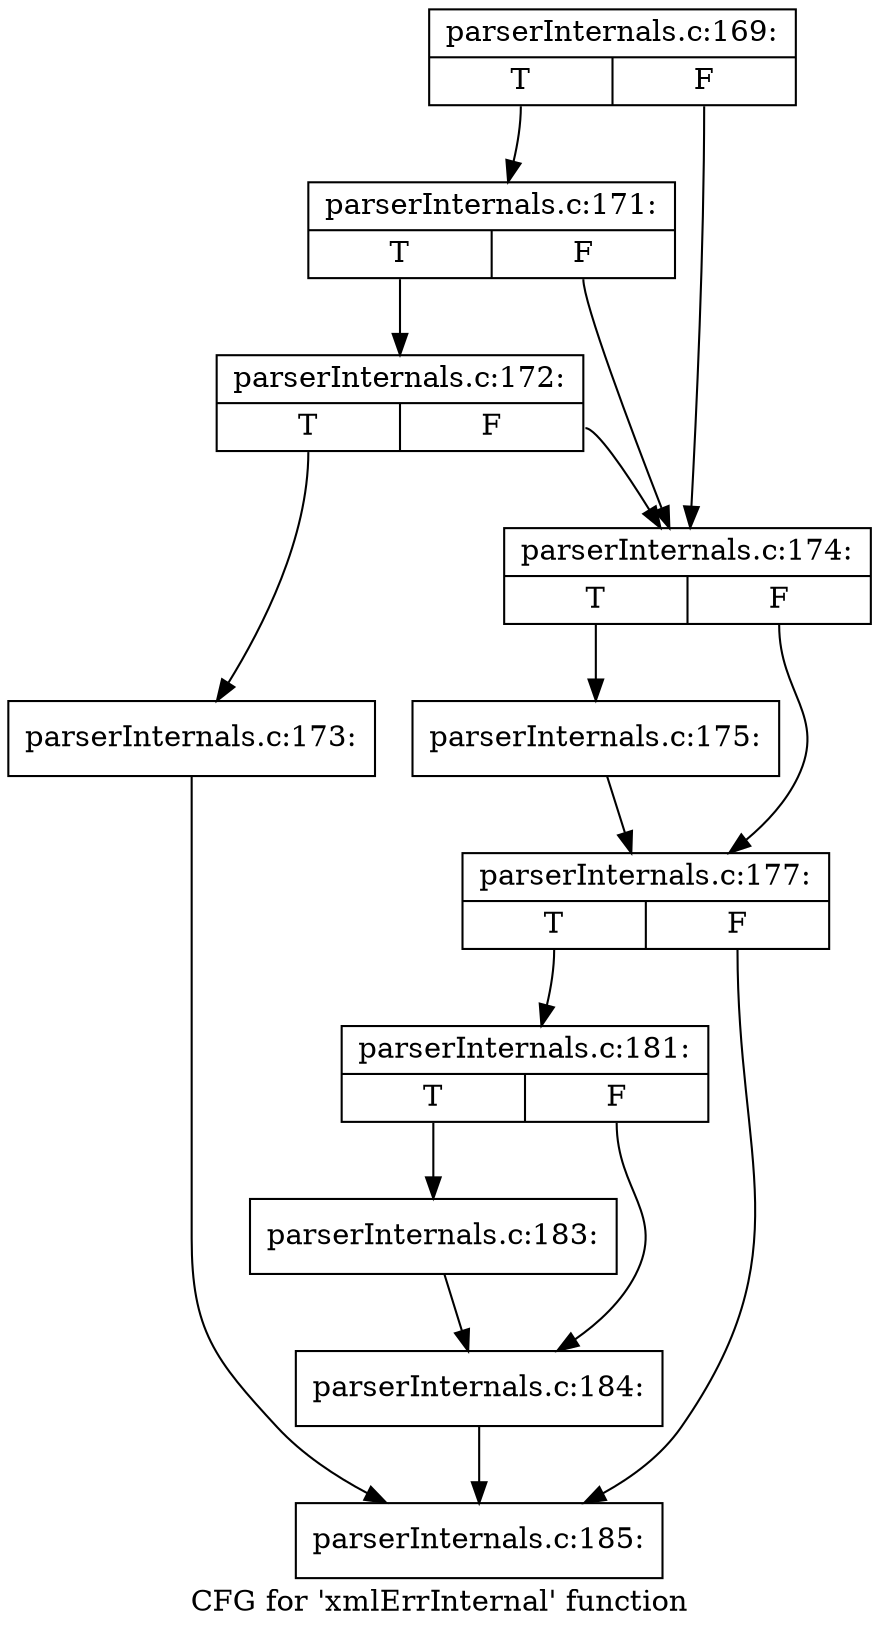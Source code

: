 digraph "CFG for 'xmlErrInternal' function" {
	label="CFG for 'xmlErrInternal' function";

	Node0x4fd3240 [shape=record,label="{parserInternals.c:169:|{<s0>T|<s1>F}}"];
	Node0x4fd3240:s0 -> Node0x4fd6760;
	Node0x4fd3240:s1 -> Node0x4fd6690;
	Node0x4fd6760 [shape=record,label="{parserInternals.c:171:|{<s0>T|<s1>F}}"];
	Node0x4fd6760:s0 -> Node0x4fd66e0;
	Node0x4fd6760:s1 -> Node0x4fd6690;
	Node0x4fd66e0 [shape=record,label="{parserInternals.c:172:|{<s0>T|<s1>F}}"];
	Node0x4fd66e0:s0 -> Node0x4fd6640;
	Node0x4fd66e0:s1 -> Node0x4fd6690;
	Node0x4fd6640 [shape=record,label="{parserInternals.c:173:}"];
	Node0x4fd6640 -> Node0x4fd7800;
	Node0x4fd6690 [shape=record,label="{parserInternals.c:174:|{<s0>T|<s1>F}}"];
	Node0x4fd6690:s0 -> Node0x4fd71d0;
	Node0x4fd6690:s1 -> Node0x4fd7220;
	Node0x4fd71d0 [shape=record,label="{parserInternals.c:175:}"];
	Node0x4fd71d0 -> Node0x4fd7220;
	Node0x4fd7220 [shape=record,label="{parserInternals.c:177:|{<s0>T|<s1>F}}"];
	Node0x4fd7220:s0 -> Node0x4fd77b0;
	Node0x4fd7220:s1 -> Node0x4fd7800;
	Node0x4fd77b0 [shape=record,label="{parserInternals.c:181:|{<s0>T|<s1>F}}"];
	Node0x4fd77b0:s0 -> Node0x4fd8820;
	Node0x4fd77b0:s1 -> Node0x4fd8870;
	Node0x4fd8820 [shape=record,label="{parserInternals.c:183:}"];
	Node0x4fd8820 -> Node0x4fd8870;
	Node0x4fd8870 [shape=record,label="{parserInternals.c:184:}"];
	Node0x4fd8870 -> Node0x4fd7800;
	Node0x4fd7800 [shape=record,label="{parserInternals.c:185:}"];
}
